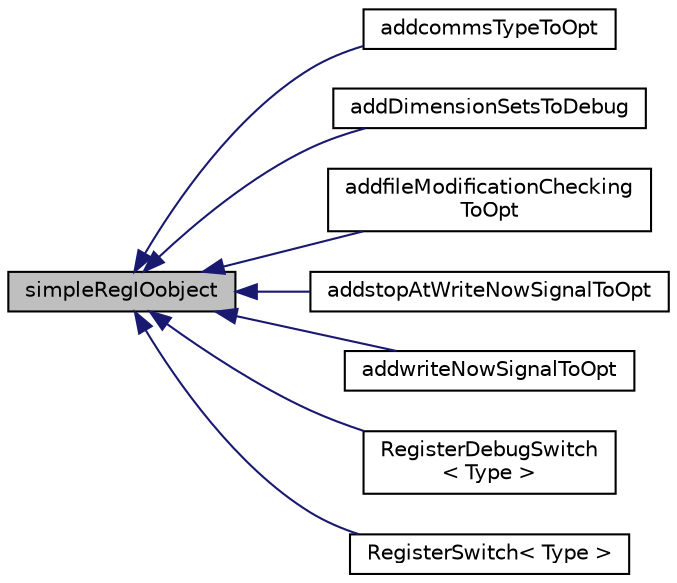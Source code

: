 digraph "simpleRegIOobject"
{
  bgcolor="transparent";
  edge [fontname="Helvetica",fontsize="10",labelfontname="Helvetica",labelfontsize="10"];
  node [fontname="Helvetica",fontsize="10",shape=record];
  rankdir="LR";
  Node1 [label="simpleRegIOobject",height=0.2,width=0.4,color="black", fillcolor="grey75", style="filled", fontcolor="black"];
  Node1 -> Node2 [dir="back",color="midnightblue",fontsize="10",style="solid",fontname="Helvetica"];
  Node2 [label="addcommsTypeToOpt",height=0.2,width=0.4,color="black",URL="$a00021.html"];
  Node1 -> Node3 [dir="back",color="midnightblue",fontsize="10",style="solid",fontname="Helvetica"];
  Node3 [label="addDimensionSetsToDebug",height=0.2,width=0.4,color="black",URL="$a00022.html"];
  Node1 -> Node4 [dir="back",color="midnightblue",fontsize="10",style="solid",fontname="Helvetica"];
  Node4 [label="addfileModificationChecking\lToOpt",height=0.2,width=0.4,color="black",URL="$a00023.html"];
  Node1 -> Node5 [dir="back",color="midnightblue",fontsize="10",style="solid",fontname="Helvetica"];
  Node5 [label="addstopAtWriteNowSignalToOpt",height=0.2,width=0.4,color="black",URL="$a00025.html"];
  Node1 -> Node6 [dir="back",color="midnightblue",fontsize="10",style="solid",fontname="Helvetica"];
  Node6 [label="addwriteNowSignalToOpt",height=0.2,width=0.4,color="black",URL="$a00028.html"];
  Node1 -> Node7 [dir="back",color="midnightblue",fontsize="10",style="solid",fontname="Helvetica"];
  Node7 [label="RegisterDebugSwitch\l\< Type \>",height=0.2,width=0.4,color="black",URL="$a02208.html",tooltip="Define the debug information, lookup as Name. "];
  Node1 -> Node8 [dir="back",color="midnightblue",fontsize="10",style="solid",fontname="Helvetica"];
  Node8 [label="RegisterSwitch\< Type \>",height=0.2,width=0.4,color="black",URL="$a02209.html",tooltip="Class and registration macros for InfoSwitches and OptimisationSwitches to support reading from syste..."];
}
